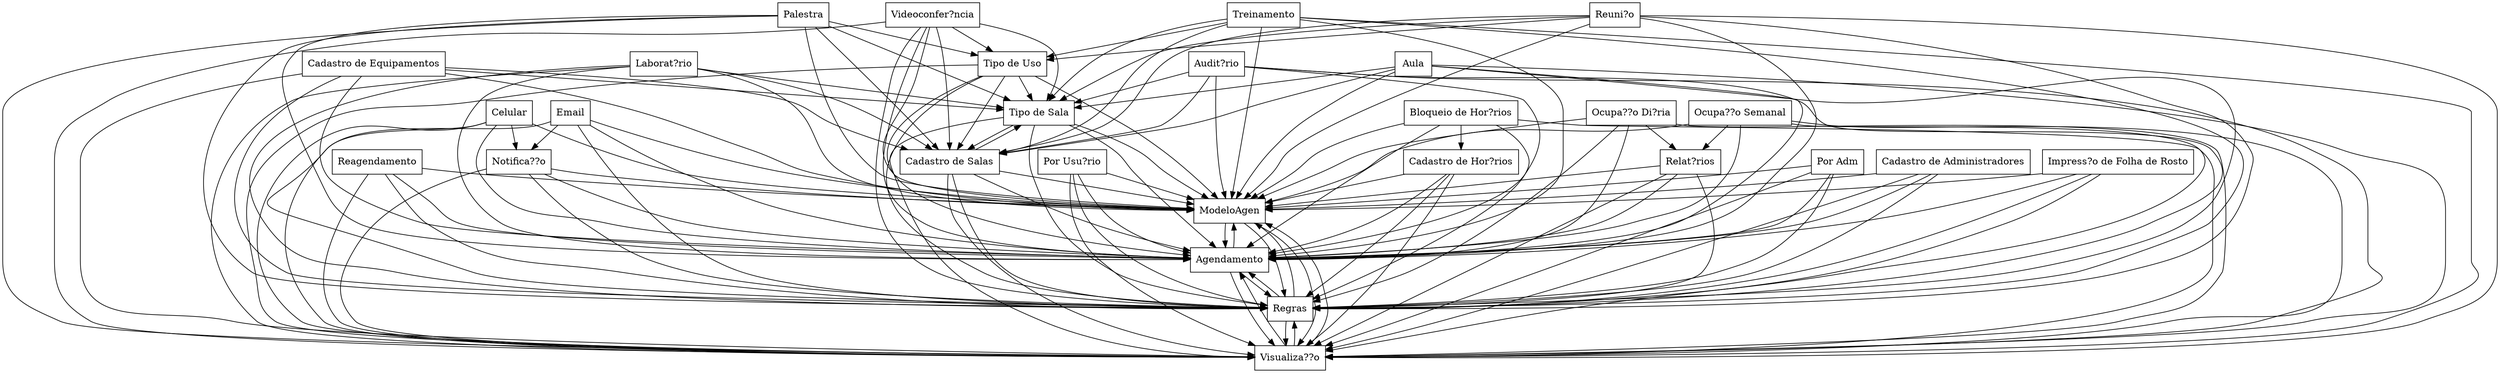 digraph{
graph [rankdir=TB];
node [shape=box];
edge [arrowhead=normal];
0[label="Laborat?rio",]
1[label="Reagendamento",]
2[label="Notifica??o",]
3[label="Palestra",]
4[label="Aula",]
5[label="Por Usu?rio",]
6[label="Celular",]
7[label="Ocupa??o Di?ria",]
8[label="ModeloAgen",]
9[label="Tipo de Sala",]
10[label="Agendamento",]
11[label="Audit?rio",]
12[label="Visualiza??o",]
13[label="Cadastro de Hor?rios",]
14[label="Videoconfer?ncia",]
15[label="Treinamento",]
16[label="Email",]
17[label="Bloqueio de Hor?rios",]
18[label="Regras",]
19[label="Relat?rios",]
20[label="Cadastro de Salas",]
21[label="Cadastro de Equipamentos",]
22[label="Ocupa??o Semanal",]
23[label="Tipo de Uso",]
24[label="Por Adm",]
25[label="Reuni?o",]
26[label="Cadastro de Administradores",]
27[label="Impress?o de Folha de Rosto",]
0->8[label="",]
0->9[label="",]
0->10[label="",]
0->12[label="",]
0->18[label="",]
0->20[label="",]
1->8[label="",]
1->10[label="",]
1->12[label="",]
1->18[label="",]
2->8[label="",]
2->10[label="",]
2->12[label="",]
2->18[label="",]
3->8[label="",]
3->9[label="",]
3->10[label="",]
3->12[label="",]
3->18[label="",]
3->20[label="",]
3->23[label="",]
4->8[label="",]
4->9[label="",]
4->10[label="",]
4->12[label="",]
4->18[label="",]
4->20[label="",]
5->8[label="",]
5->10[label="",]
5->12[label="",]
5->18[label="",]
6->2[label="",]
6->8[label="",]
6->10[label="",]
6->12[label="",]
6->18[label="",]
7->8[label="",]
7->10[label="",]
7->12[label="",]
7->18[label="",]
7->19[label="",]
8->10[label="",]
8->12[label="",]
8->18[label="",]
9->8[label="",]
9->10[label="",]
9->12[label="",]
9->18[label="",]
9->20[label="",]
10->8[label="",]
10->12[label="",]
10->18[label="",]
11->8[label="",]
11->9[label="",]
11->10[label="",]
11->12[label="",]
11->18[label="",]
11->20[label="",]
12->8[label="",]
12->10[label="",]
12->18[label="",]
13->8[label="",]
13->10[label="",]
13->12[label="",]
13->18[label="",]
14->8[label="",]
14->9[label="",]
14->10[label="",]
14->12[label="",]
14->18[label="",]
14->20[label="",]
14->23[label="",]
15->8[label="",]
15->9[label="",]
15->10[label="",]
15->12[label="",]
15->18[label="",]
15->20[label="",]
15->23[label="",]
16->2[label="",]
16->8[label="",]
16->10[label="",]
16->12[label="",]
16->18[label="",]
17->8[label="",]
17->10[label="",]
17->12[label="",]
17->13[label="",]
17->18[label="",]
18->8[label="",]
18->10[label="",]
18->12[label="",]
19->8[label="",]
19->10[label="",]
19->12[label="",]
19->18[label="",]
20->8[label="",]
20->9[label="",]
20->10[label="",]
20->12[label="",]
20->18[label="",]
21->8[label="",]
21->9[label="",]
21->10[label="",]
21->12[label="",]
21->18[label="",]
21->20[label="",]
22->8[label="",]
22->10[label="",]
22->12[label="",]
22->18[label="",]
22->19[label="",]
23->8[label="",]
23->9[label="",]
23->10[label="",]
23->12[label="",]
23->18[label="",]
23->20[label="",]
24->8[label="",]
24->10[label="",]
24->12[label="",]
24->18[label="",]
25->8[label="",]
25->9[label="",]
25->10[label="",]
25->12[label="",]
25->18[label="",]
25->20[label="",]
25->23[label="",]
26->8[label="",]
26->10[label="",]
26->12[label="",]
26->18[label="",]
27->8[label="",]
27->10[label="",]
27->12[label="",]
27->18[label="",]
}

